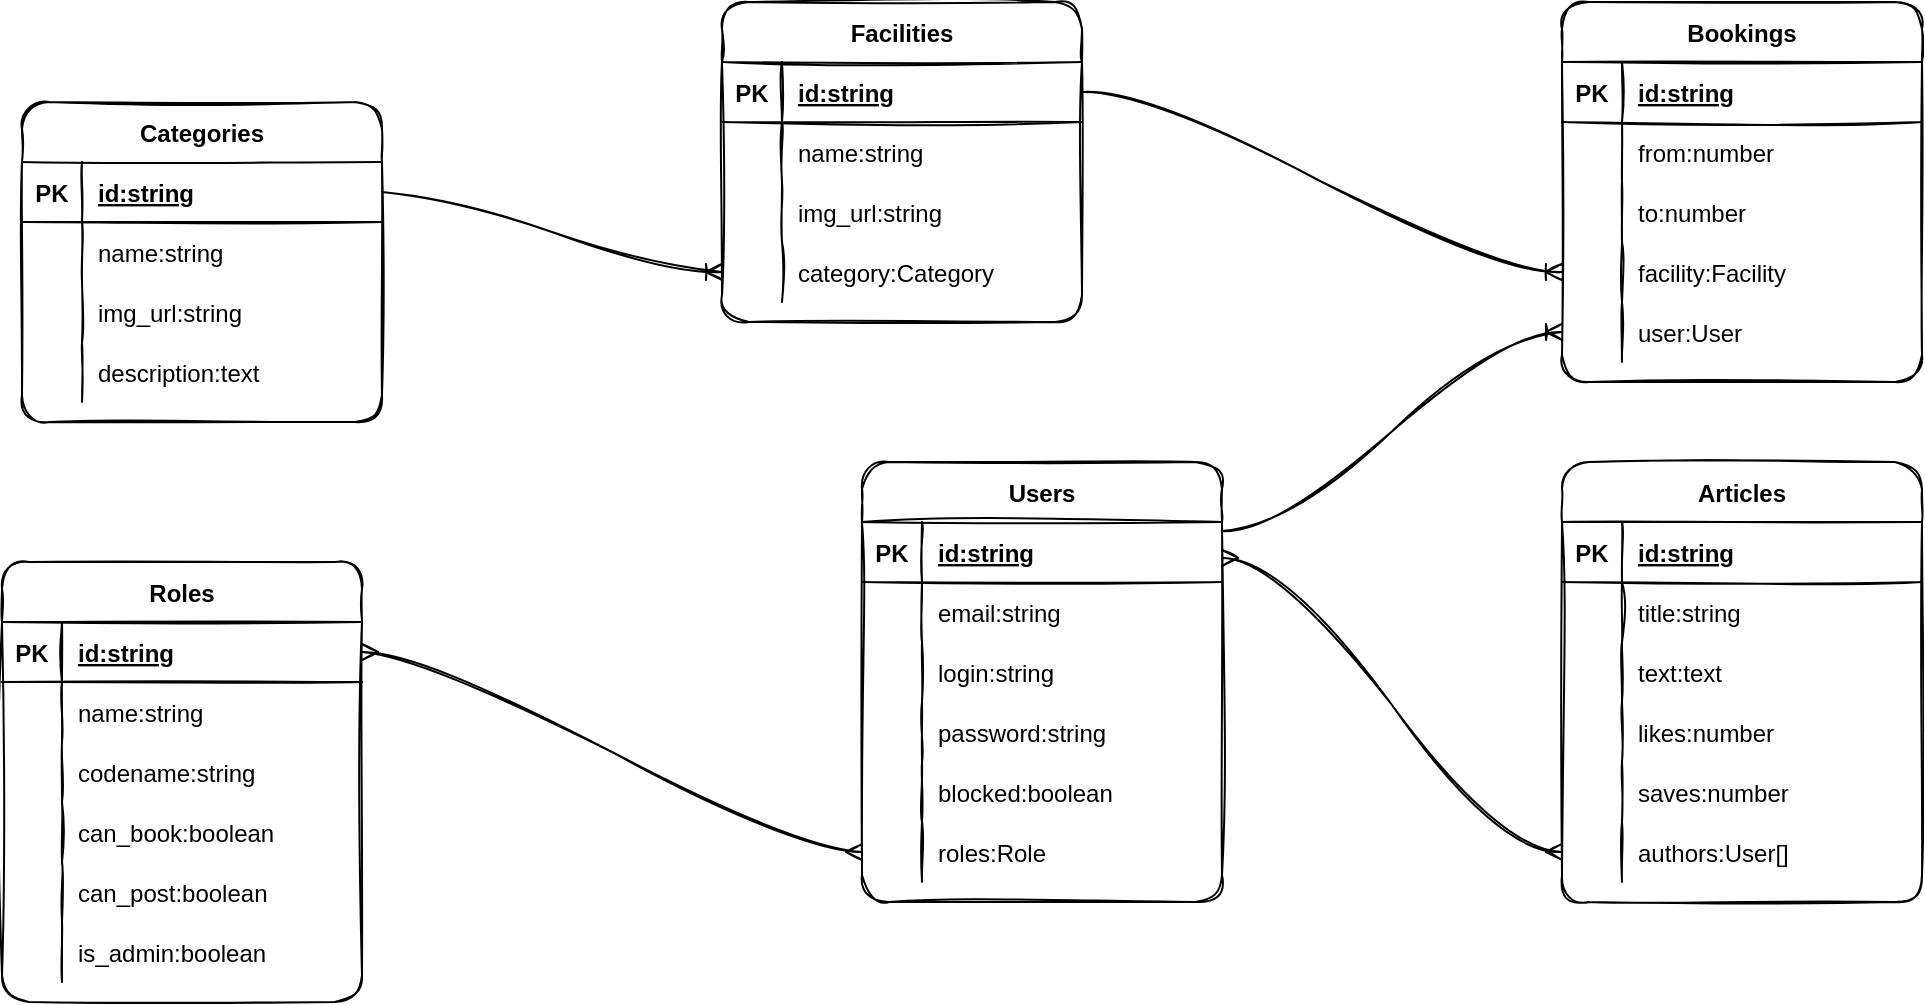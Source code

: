<mxfile>
    <diagram id="hnFK1ZWDDhXZPXOvp5RN" name="DB Diagram">
        <mxGraphModel dx="1480" dy="821" grid="1" gridSize="10" guides="1" tooltips="1" connect="1" arrows="1" fold="1" page="1" pageScale="1" pageWidth="1169" pageHeight="827" math="0" shadow="0">
            <root>
                <mxCell id="0"/>
                <mxCell id="1" parent="0"/>
                <mxCell id="2" value="Users" style="shape=table;startSize=30;container=1;collapsible=1;childLayout=tableLayout;fixedRows=1;rowLines=0;fontStyle=1;align=center;resizeLast=1;sketch=1;rounded=1;" parent="1" vertex="1">
                    <mxGeometry x="510" y="370" width="180" height="220" as="geometry"/>
                </mxCell>
                <mxCell id="3" value="" style="shape=partialRectangle;collapsible=0;dropTarget=0;pointerEvents=0;fillColor=none;top=0;left=0;bottom=1;right=0;points=[[0,0.5],[1,0.5]];portConstraint=eastwest;sketch=1;rounded=1;" parent="2" vertex="1">
                    <mxGeometry y="30" width="180" height="30" as="geometry"/>
                </mxCell>
                <mxCell id="4" value="PK" style="shape=partialRectangle;connectable=0;fillColor=none;top=0;left=0;bottom=0;right=0;fontStyle=1;overflow=hidden;sketch=1;rounded=1;" parent="3" vertex="1">
                    <mxGeometry width="30" height="30" as="geometry">
                        <mxRectangle width="30" height="30" as="alternateBounds"/>
                    </mxGeometry>
                </mxCell>
                <mxCell id="5" value="id:string" style="shape=partialRectangle;connectable=0;fillColor=none;top=0;left=0;bottom=0;right=0;align=left;spacingLeft=6;fontStyle=5;overflow=hidden;sketch=1;rounded=1;" parent="3" vertex="1">
                    <mxGeometry x="30" width="150" height="30" as="geometry">
                        <mxRectangle width="150" height="30" as="alternateBounds"/>
                    </mxGeometry>
                </mxCell>
                <mxCell id="6" value="" style="shape=partialRectangle;collapsible=0;dropTarget=0;pointerEvents=0;fillColor=none;top=0;left=0;bottom=0;right=0;points=[[0,0.5],[1,0.5]];portConstraint=eastwest;sketch=1;rounded=1;" parent="2" vertex="1">
                    <mxGeometry y="60" width="180" height="30" as="geometry"/>
                </mxCell>
                <mxCell id="7" value="" style="shape=partialRectangle;connectable=0;fillColor=none;top=0;left=0;bottom=0;right=0;editable=1;overflow=hidden;sketch=1;rounded=1;" parent="6" vertex="1">
                    <mxGeometry width="30" height="30" as="geometry">
                        <mxRectangle width="30" height="30" as="alternateBounds"/>
                    </mxGeometry>
                </mxCell>
                <mxCell id="8" value="email:string" style="shape=partialRectangle;connectable=0;fillColor=none;top=0;left=0;bottom=0;right=0;align=left;spacingLeft=6;overflow=hidden;sketch=1;rounded=1;" parent="6" vertex="1">
                    <mxGeometry x="30" width="150" height="30" as="geometry">
                        <mxRectangle width="150" height="30" as="alternateBounds"/>
                    </mxGeometry>
                </mxCell>
                <mxCell id="9" value="" style="shape=partialRectangle;collapsible=0;dropTarget=0;pointerEvents=0;fillColor=none;top=0;left=0;bottom=0;right=0;points=[[0,0.5],[1,0.5]];portConstraint=eastwest;sketch=1;rounded=1;" parent="2" vertex="1">
                    <mxGeometry y="90" width="180" height="30" as="geometry"/>
                </mxCell>
                <mxCell id="10" value="" style="shape=partialRectangle;connectable=0;fillColor=none;top=0;left=0;bottom=0;right=0;editable=1;overflow=hidden;sketch=1;rounded=1;" parent="9" vertex="1">
                    <mxGeometry width="30" height="30" as="geometry">
                        <mxRectangle width="30" height="30" as="alternateBounds"/>
                    </mxGeometry>
                </mxCell>
                <mxCell id="11" value="login:string" style="shape=partialRectangle;connectable=0;fillColor=none;top=0;left=0;bottom=0;right=0;align=left;spacingLeft=6;overflow=hidden;sketch=1;rounded=1;" parent="9" vertex="1">
                    <mxGeometry x="30" width="150" height="30" as="geometry">
                        <mxRectangle width="150" height="30" as="alternateBounds"/>
                    </mxGeometry>
                </mxCell>
                <mxCell id="12" value="" style="shape=partialRectangle;collapsible=0;dropTarget=0;pointerEvents=0;fillColor=none;top=0;left=0;bottom=0;right=0;points=[[0,0.5],[1,0.5]];portConstraint=eastwest;sketch=1;rounded=1;" parent="2" vertex="1">
                    <mxGeometry y="120" width="180" height="30" as="geometry"/>
                </mxCell>
                <mxCell id="13" value="" style="shape=partialRectangle;connectable=0;fillColor=none;top=0;left=0;bottom=0;right=0;editable=1;overflow=hidden;sketch=1;rounded=1;" parent="12" vertex="1">
                    <mxGeometry width="30" height="30" as="geometry">
                        <mxRectangle width="30" height="30" as="alternateBounds"/>
                    </mxGeometry>
                </mxCell>
                <mxCell id="14" value="password:string" style="shape=partialRectangle;connectable=0;fillColor=none;top=0;left=0;bottom=0;right=0;align=left;spacingLeft=6;overflow=hidden;sketch=1;rounded=1;" parent="12" vertex="1">
                    <mxGeometry x="30" width="150" height="30" as="geometry">
                        <mxRectangle width="150" height="30" as="alternateBounds"/>
                    </mxGeometry>
                </mxCell>
                <mxCell id="19" value="" style="shape=partialRectangle;collapsible=0;dropTarget=0;pointerEvents=0;fillColor=none;top=0;left=0;bottom=0;right=0;points=[[0,0.5],[1,0.5]];portConstraint=eastwest;sketch=1;rounded=1;" parent="2" vertex="1">
                    <mxGeometry y="150" width="180" height="30" as="geometry"/>
                </mxCell>
                <mxCell id="20" value="" style="shape=partialRectangle;connectable=0;fillColor=none;top=0;left=0;bottom=0;right=0;editable=1;overflow=hidden;sketch=1;rounded=1;" parent="19" vertex="1">
                    <mxGeometry width="30" height="30" as="geometry">
                        <mxRectangle width="30" height="30" as="alternateBounds"/>
                    </mxGeometry>
                </mxCell>
                <mxCell id="21" value="blocked:boolean" style="shape=partialRectangle;connectable=0;fillColor=none;top=0;left=0;bottom=0;right=0;align=left;spacingLeft=6;overflow=hidden;sketch=1;rounded=1;" parent="19" vertex="1">
                    <mxGeometry x="30" width="150" height="30" as="geometry">
                        <mxRectangle width="150" height="30" as="alternateBounds"/>
                    </mxGeometry>
                </mxCell>
                <mxCell id="22" value="" style="shape=partialRectangle;collapsible=0;dropTarget=0;pointerEvents=0;fillColor=none;top=0;left=0;bottom=0;right=0;points=[[0,0.5],[1,0.5]];portConstraint=eastwest;sketch=1;rounded=1;" parent="2" vertex="1">
                    <mxGeometry y="180" width="180" height="30" as="geometry"/>
                </mxCell>
                <mxCell id="23" value="" style="shape=partialRectangle;connectable=0;fillColor=none;top=0;left=0;bottom=0;right=0;editable=1;overflow=hidden;sketch=1;rounded=1;" parent="22" vertex="1">
                    <mxGeometry width="30" height="30" as="geometry">
                        <mxRectangle width="30" height="30" as="alternateBounds"/>
                    </mxGeometry>
                </mxCell>
                <mxCell id="24" value="roles:Role" style="shape=partialRectangle;connectable=0;fillColor=none;top=0;left=0;bottom=0;right=0;align=left;spacingLeft=6;overflow=hidden;sketch=1;rounded=1;" parent="22" vertex="1">
                    <mxGeometry x="30" width="150" height="30" as="geometry">
                        <mxRectangle width="150" height="30" as="alternateBounds"/>
                    </mxGeometry>
                </mxCell>
                <mxCell id="25" value="Roles" style="shape=table;startSize=30;container=1;collapsible=1;childLayout=tableLayout;fixedRows=1;rowLines=0;fontStyle=1;align=center;resizeLast=1;sketch=1;rounded=1;" parent="1" vertex="1">
                    <mxGeometry x="80" y="420" width="180" height="220" as="geometry"/>
                </mxCell>
                <mxCell id="26" value="" style="shape=partialRectangle;collapsible=0;dropTarget=0;pointerEvents=0;fillColor=none;top=0;left=0;bottom=1;right=0;points=[[0,0.5],[1,0.5]];portConstraint=eastwest;sketch=1;rounded=1;" parent="25" vertex="1">
                    <mxGeometry y="30" width="180" height="30" as="geometry"/>
                </mxCell>
                <mxCell id="27" value="PK" style="shape=partialRectangle;connectable=0;fillColor=none;top=0;left=0;bottom=0;right=0;fontStyle=1;overflow=hidden;sketch=1;rounded=1;" parent="26" vertex="1">
                    <mxGeometry width="30" height="30" as="geometry">
                        <mxRectangle width="30" height="30" as="alternateBounds"/>
                    </mxGeometry>
                </mxCell>
                <mxCell id="28" value="id:string" style="shape=partialRectangle;connectable=0;fillColor=none;top=0;left=0;bottom=0;right=0;align=left;spacingLeft=6;fontStyle=5;overflow=hidden;sketch=1;rounded=1;" parent="26" vertex="1">
                    <mxGeometry x="30" width="150" height="30" as="geometry">
                        <mxRectangle width="150" height="30" as="alternateBounds"/>
                    </mxGeometry>
                </mxCell>
                <mxCell id="29" value="" style="shape=partialRectangle;collapsible=0;dropTarget=0;pointerEvents=0;fillColor=none;top=0;left=0;bottom=0;right=0;points=[[0,0.5],[1,0.5]];portConstraint=eastwest;sketch=1;rounded=1;" parent="25" vertex="1">
                    <mxGeometry y="60" width="180" height="30" as="geometry"/>
                </mxCell>
                <mxCell id="30" value="" style="shape=partialRectangle;connectable=0;fillColor=none;top=0;left=0;bottom=0;right=0;editable=1;overflow=hidden;sketch=1;rounded=1;" parent="29" vertex="1">
                    <mxGeometry width="30" height="30" as="geometry">
                        <mxRectangle width="30" height="30" as="alternateBounds"/>
                    </mxGeometry>
                </mxCell>
                <mxCell id="31" value="name:string" style="shape=partialRectangle;connectable=0;fillColor=none;top=0;left=0;bottom=0;right=0;align=left;spacingLeft=6;overflow=hidden;sketch=1;rounded=1;" parent="29" vertex="1">
                    <mxGeometry x="30" width="150" height="30" as="geometry">
                        <mxRectangle width="150" height="30" as="alternateBounds"/>
                    </mxGeometry>
                </mxCell>
                <mxCell id="95" value="" style="shape=partialRectangle;collapsible=0;dropTarget=0;pointerEvents=0;fillColor=none;top=0;left=0;bottom=0;right=0;points=[[0,0.5],[1,0.5]];portConstraint=eastwest;sketch=1;rounded=1;" parent="25" vertex="1">
                    <mxGeometry y="90" width="180" height="30" as="geometry"/>
                </mxCell>
                <mxCell id="96" value="" style="shape=partialRectangle;connectable=0;fillColor=none;top=0;left=0;bottom=0;right=0;editable=1;overflow=hidden;sketch=1;rounded=1;" parent="95" vertex="1">
                    <mxGeometry width="30" height="30" as="geometry">
                        <mxRectangle width="30" height="30" as="alternateBounds"/>
                    </mxGeometry>
                </mxCell>
                <mxCell id="97" value="codename:string" style="shape=partialRectangle;connectable=0;fillColor=none;top=0;left=0;bottom=0;right=0;align=left;spacingLeft=6;overflow=hidden;sketch=1;rounded=1;" parent="95" vertex="1">
                    <mxGeometry x="30" width="150" height="30" as="geometry">
                        <mxRectangle width="150" height="30" as="alternateBounds"/>
                    </mxGeometry>
                </mxCell>
                <mxCell id="32" value="" style="shape=partialRectangle;collapsible=0;dropTarget=0;pointerEvents=0;fillColor=none;top=0;left=0;bottom=0;right=0;points=[[0,0.5],[1,0.5]];portConstraint=eastwest;sketch=1;rounded=1;" parent="25" vertex="1">
                    <mxGeometry y="120" width="180" height="30" as="geometry"/>
                </mxCell>
                <mxCell id="33" value="" style="shape=partialRectangle;connectable=0;fillColor=none;top=0;left=0;bottom=0;right=0;editable=1;overflow=hidden;sketch=1;rounded=1;" parent="32" vertex="1">
                    <mxGeometry width="30" height="30" as="geometry">
                        <mxRectangle width="30" height="30" as="alternateBounds"/>
                    </mxGeometry>
                </mxCell>
                <mxCell id="34" value="can_book:boolean" style="shape=partialRectangle;connectable=0;fillColor=none;top=0;left=0;bottom=0;right=0;align=left;spacingLeft=6;overflow=hidden;sketch=1;rounded=1;" parent="32" vertex="1">
                    <mxGeometry x="30" width="150" height="30" as="geometry">
                        <mxRectangle width="150" height="30" as="alternateBounds"/>
                    </mxGeometry>
                </mxCell>
                <mxCell id="35" value="" style="shape=partialRectangle;collapsible=0;dropTarget=0;pointerEvents=0;fillColor=none;top=0;left=0;bottom=0;right=0;points=[[0,0.5],[1,0.5]];portConstraint=eastwest;sketch=1;rounded=1;" parent="25" vertex="1">
                    <mxGeometry y="150" width="180" height="30" as="geometry"/>
                </mxCell>
                <mxCell id="36" value="" style="shape=partialRectangle;connectable=0;fillColor=none;top=0;left=0;bottom=0;right=0;editable=1;overflow=hidden;sketch=1;rounded=1;" parent="35" vertex="1">
                    <mxGeometry width="30" height="30" as="geometry">
                        <mxRectangle width="30" height="30" as="alternateBounds"/>
                    </mxGeometry>
                </mxCell>
                <mxCell id="37" value="can_post:boolean" style="shape=partialRectangle;connectable=0;fillColor=none;top=0;left=0;bottom=0;right=0;align=left;spacingLeft=6;overflow=hidden;sketch=1;rounded=1;" parent="35" vertex="1">
                    <mxGeometry x="30" width="150" height="30" as="geometry">
                        <mxRectangle width="150" height="30" as="alternateBounds"/>
                    </mxGeometry>
                </mxCell>
                <mxCell id="92" value="" style="shape=partialRectangle;collapsible=0;dropTarget=0;pointerEvents=0;fillColor=none;top=0;left=0;bottom=0;right=0;points=[[0,0.5],[1,0.5]];portConstraint=eastwest;sketch=1;rounded=1;" parent="25" vertex="1">
                    <mxGeometry y="180" width="180" height="30" as="geometry"/>
                </mxCell>
                <mxCell id="93" value="" style="shape=partialRectangle;connectable=0;fillColor=none;top=0;left=0;bottom=0;right=0;editable=1;overflow=hidden;sketch=1;rounded=1;" parent="92" vertex="1">
                    <mxGeometry width="30" height="30" as="geometry">
                        <mxRectangle width="30" height="30" as="alternateBounds"/>
                    </mxGeometry>
                </mxCell>
                <mxCell id="94" value="is_admin:boolean" style="shape=partialRectangle;connectable=0;fillColor=none;top=0;left=0;bottom=0;right=0;align=left;spacingLeft=6;overflow=hidden;sketch=1;rounded=1;" parent="92" vertex="1">
                    <mxGeometry x="30" width="150" height="30" as="geometry">
                        <mxRectangle width="150" height="30" as="alternateBounds"/>
                    </mxGeometry>
                </mxCell>
                <mxCell id="38" value="Articles" style="shape=table;startSize=30;container=1;collapsible=1;childLayout=tableLayout;fixedRows=1;rowLines=0;fontStyle=1;align=center;resizeLast=1;sketch=1;rounded=1;" parent="1" vertex="1">
                    <mxGeometry x="860" y="370" width="180" height="220" as="geometry"/>
                </mxCell>
                <mxCell id="39" value="" style="shape=partialRectangle;collapsible=0;dropTarget=0;pointerEvents=0;fillColor=none;top=0;left=0;bottom=1;right=0;points=[[0,0.5],[1,0.5]];portConstraint=eastwest;sketch=1;rounded=1;" parent="38" vertex="1">
                    <mxGeometry y="30" width="180" height="30" as="geometry"/>
                </mxCell>
                <mxCell id="40" value="PK" style="shape=partialRectangle;connectable=0;fillColor=none;top=0;left=0;bottom=0;right=0;fontStyle=1;overflow=hidden;sketch=1;rounded=1;" parent="39" vertex="1">
                    <mxGeometry width="30" height="30" as="geometry">
                        <mxRectangle width="30" height="30" as="alternateBounds"/>
                    </mxGeometry>
                </mxCell>
                <mxCell id="41" value="id:string" style="shape=partialRectangle;connectable=0;fillColor=none;top=0;left=0;bottom=0;right=0;align=left;spacingLeft=6;fontStyle=5;overflow=hidden;sketch=1;rounded=1;" parent="39" vertex="1">
                    <mxGeometry x="30" width="150" height="30" as="geometry">
                        <mxRectangle width="150" height="30" as="alternateBounds"/>
                    </mxGeometry>
                </mxCell>
                <mxCell id="42" value="" style="shape=partialRectangle;collapsible=0;dropTarget=0;pointerEvents=0;fillColor=none;top=0;left=0;bottom=0;right=0;points=[[0,0.5],[1,0.5]];portConstraint=eastwest;sketch=1;rounded=1;" parent="38" vertex="1">
                    <mxGeometry y="60" width="180" height="30" as="geometry"/>
                </mxCell>
                <mxCell id="43" value="" style="shape=partialRectangle;connectable=0;fillColor=none;top=0;left=0;bottom=0;right=0;editable=1;overflow=hidden;sketch=1;rounded=1;" parent="42" vertex="1">
                    <mxGeometry width="30" height="30" as="geometry">
                        <mxRectangle width="30" height="30" as="alternateBounds"/>
                    </mxGeometry>
                </mxCell>
                <mxCell id="44" value="title:string" style="shape=partialRectangle;connectable=0;fillColor=none;top=0;left=0;bottom=0;right=0;align=left;spacingLeft=6;overflow=hidden;sketch=1;rounded=1;" parent="42" vertex="1">
                    <mxGeometry x="30" width="150" height="30" as="geometry">
                        <mxRectangle width="150" height="30" as="alternateBounds"/>
                    </mxGeometry>
                </mxCell>
                <mxCell id="45" value="" style="shape=partialRectangle;collapsible=0;dropTarget=0;pointerEvents=0;fillColor=none;top=0;left=0;bottom=0;right=0;points=[[0,0.5],[1,0.5]];portConstraint=eastwest;sketch=1;rounded=1;" parent="38" vertex="1">
                    <mxGeometry y="90" width="180" height="30" as="geometry"/>
                </mxCell>
                <mxCell id="46" value="" style="shape=partialRectangle;connectable=0;fillColor=none;top=0;left=0;bottom=0;right=0;editable=1;overflow=hidden;sketch=1;rounded=1;" parent="45" vertex="1">
                    <mxGeometry width="30" height="30" as="geometry">
                        <mxRectangle width="30" height="30" as="alternateBounds"/>
                    </mxGeometry>
                </mxCell>
                <mxCell id="47" value="text:text" style="shape=partialRectangle;connectable=0;fillColor=none;top=0;left=0;bottom=0;right=0;align=left;spacingLeft=6;overflow=hidden;sketch=1;rounded=1;" parent="45" vertex="1">
                    <mxGeometry x="30" width="150" height="30" as="geometry">
                        <mxRectangle width="150" height="30" as="alternateBounds"/>
                    </mxGeometry>
                </mxCell>
                <mxCell id="48" value="" style="shape=partialRectangle;collapsible=0;dropTarget=0;pointerEvents=0;fillColor=none;top=0;left=0;bottom=0;right=0;points=[[0,0.5],[1,0.5]];portConstraint=eastwest;sketch=1;rounded=1;" parent="38" vertex="1">
                    <mxGeometry y="120" width="180" height="30" as="geometry"/>
                </mxCell>
                <mxCell id="49" value="" style="shape=partialRectangle;connectable=0;fillColor=none;top=0;left=0;bottom=0;right=0;editable=1;overflow=hidden;sketch=1;rounded=1;" parent="48" vertex="1">
                    <mxGeometry width="30" height="30" as="geometry">
                        <mxRectangle width="30" height="30" as="alternateBounds"/>
                    </mxGeometry>
                </mxCell>
                <mxCell id="50" value="likes:number" style="shape=partialRectangle;connectable=0;fillColor=none;top=0;left=0;bottom=0;right=0;align=left;spacingLeft=6;overflow=hidden;sketch=1;rounded=1;" parent="48" vertex="1">
                    <mxGeometry x="30" width="150" height="30" as="geometry">
                        <mxRectangle width="150" height="30" as="alternateBounds"/>
                    </mxGeometry>
                </mxCell>
                <mxCell id="112" value="" style="shape=partialRectangle;collapsible=0;dropTarget=0;pointerEvents=0;fillColor=none;top=0;left=0;bottom=0;right=0;points=[[0,0.5],[1,0.5]];portConstraint=eastwest;sketch=1;rounded=1;" parent="38" vertex="1">
                    <mxGeometry y="150" width="180" height="30" as="geometry"/>
                </mxCell>
                <mxCell id="113" value="" style="shape=partialRectangle;connectable=0;fillColor=none;top=0;left=0;bottom=0;right=0;editable=1;overflow=hidden;sketch=1;rounded=1;" parent="112" vertex="1">
                    <mxGeometry width="30" height="30" as="geometry">
                        <mxRectangle width="30" height="30" as="alternateBounds"/>
                    </mxGeometry>
                </mxCell>
                <mxCell id="114" value="saves:number" style="shape=partialRectangle;connectable=0;fillColor=none;top=0;left=0;bottom=0;right=0;align=left;spacingLeft=6;overflow=hidden;sketch=1;rounded=1;" parent="112" vertex="1">
                    <mxGeometry x="30" width="150" height="30" as="geometry">
                        <mxRectangle width="150" height="30" as="alternateBounds"/>
                    </mxGeometry>
                </mxCell>
                <mxCell id="116" value="" style="shape=partialRectangle;collapsible=0;dropTarget=0;pointerEvents=0;fillColor=none;top=0;left=0;bottom=0;right=0;points=[[0,0.5],[1,0.5]];portConstraint=eastwest;sketch=1;rounded=1;" parent="38" vertex="1">
                    <mxGeometry y="180" width="180" height="30" as="geometry"/>
                </mxCell>
                <mxCell id="117" value="" style="shape=partialRectangle;connectable=0;fillColor=none;top=0;left=0;bottom=0;right=0;editable=1;overflow=hidden;sketch=1;rounded=1;" parent="116" vertex="1">
                    <mxGeometry width="30" height="30" as="geometry">
                        <mxRectangle width="30" height="30" as="alternateBounds"/>
                    </mxGeometry>
                </mxCell>
                <mxCell id="118" value="authors:User[]" style="shape=partialRectangle;connectable=0;fillColor=none;top=0;left=0;bottom=0;right=0;align=left;spacingLeft=6;overflow=hidden;sketch=1;rounded=1;" parent="116" vertex="1">
                    <mxGeometry x="30" width="150" height="30" as="geometry">
                        <mxRectangle width="150" height="30" as="alternateBounds"/>
                    </mxGeometry>
                </mxCell>
                <mxCell id="51" value="Facilities" style="shape=table;startSize=30;container=1;collapsible=1;childLayout=tableLayout;fixedRows=1;rowLines=0;fontStyle=1;align=center;resizeLast=1;sketch=1;rounded=1;" parent="1" vertex="1">
                    <mxGeometry x="440" y="140" width="180" height="160" as="geometry"/>
                </mxCell>
                <mxCell id="52" value="" style="shape=partialRectangle;collapsible=0;dropTarget=0;pointerEvents=0;fillColor=none;top=0;left=0;bottom=1;right=0;points=[[0,0.5],[1,0.5]];portConstraint=eastwest;sketch=1;rounded=1;" parent="51" vertex="1">
                    <mxGeometry y="30" width="180" height="30" as="geometry"/>
                </mxCell>
                <mxCell id="53" value="PK" style="shape=partialRectangle;connectable=0;fillColor=none;top=0;left=0;bottom=0;right=0;fontStyle=1;overflow=hidden;sketch=1;rounded=1;" parent="52" vertex="1">
                    <mxGeometry width="30" height="30" as="geometry">
                        <mxRectangle width="30" height="30" as="alternateBounds"/>
                    </mxGeometry>
                </mxCell>
                <mxCell id="54" value="id:string" style="shape=partialRectangle;connectable=0;fillColor=none;top=0;left=0;bottom=0;right=0;align=left;spacingLeft=6;fontStyle=5;overflow=hidden;sketch=1;rounded=1;" parent="52" vertex="1">
                    <mxGeometry x="30" width="150" height="30" as="geometry">
                        <mxRectangle width="150" height="30" as="alternateBounds"/>
                    </mxGeometry>
                </mxCell>
                <mxCell id="55" value="" style="shape=partialRectangle;collapsible=0;dropTarget=0;pointerEvents=0;fillColor=none;top=0;left=0;bottom=0;right=0;points=[[0,0.5],[1,0.5]];portConstraint=eastwest;sketch=1;rounded=1;" parent="51" vertex="1">
                    <mxGeometry y="60" width="180" height="30" as="geometry"/>
                </mxCell>
                <mxCell id="56" value="" style="shape=partialRectangle;connectable=0;fillColor=none;top=0;left=0;bottom=0;right=0;editable=1;overflow=hidden;sketch=1;rounded=1;" parent="55" vertex="1">
                    <mxGeometry width="30" height="30" as="geometry">
                        <mxRectangle width="30" height="30" as="alternateBounds"/>
                    </mxGeometry>
                </mxCell>
                <mxCell id="57" value="name:string" style="shape=partialRectangle;connectable=0;fillColor=none;top=0;left=0;bottom=0;right=0;align=left;spacingLeft=6;overflow=hidden;sketch=1;rounded=1;" parent="55" vertex="1">
                    <mxGeometry x="30" width="150" height="30" as="geometry">
                        <mxRectangle width="150" height="30" as="alternateBounds"/>
                    </mxGeometry>
                </mxCell>
                <mxCell id="58" value="" style="shape=partialRectangle;collapsible=0;dropTarget=0;pointerEvents=0;fillColor=none;top=0;left=0;bottom=0;right=0;points=[[0,0.5],[1,0.5]];portConstraint=eastwest;sketch=1;rounded=1;" parent="51" vertex="1">
                    <mxGeometry y="90" width="180" height="30" as="geometry"/>
                </mxCell>
                <mxCell id="59" value="" style="shape=partialRectangle;connectable=0;fillColor=none;top=0;left=0;bottom=0;right=0;editable=1;overflow=hidden;sketch=1;rounded=1;" parent="58" vertex="1">
                    <mxGeometry width="30" height="30" as="geometry">
                        <mxRectangle width="30" height="30" as="alternateBounds"/>
                    </mxGeometry>
                </mxCell>
                <mxCell id="60" value="img_url:string" style="shape=partialRectangle;connectable=0;fillColor=none;top=0;left=0;bottom=0;right=0;align=left;spacingLeft=6;overflow=hidden;sketch=1;rounded=1;" parent="58" vertex="1">
                    <mxGeometry x="30" width="150" height="30" as="geometry">
                        <mxRectangle width="150" height="30" as="alternateBounds"/>
                    </mxGeometry>
                </mxCell>
                <mxCell id="98" value="" style="shape=partialRectangle;collapsible=0;dropTarget=0;pointerEvents=0;fillColor=none;top=0;left=0;bottom=0;right=0;points=[[0,0.5],[1,0.5]];portConstraint=eastwest;sketch=1;rounded=1;" parent="51" vertex="1">
                    <mxGeometry y="120" width="180" height="30" as="geometry"/>
                </mxCell>
                <mxCell id="99" value="" style="shape=partialRectangle;connectable=0;fillColor=none;top=0;left=0;bottom=0;right=0;editable=1;overflow=hidden;sketch=1;rounded=1;" parent="98" vertex="1">
                    <mxGeometry width="30" height="30" as="geometry">
                        <mxRectangle width="30" height="30" as="alternateBounds"/>
                    </mxGeometry>
                </mxCell>
                <mxCell id="100" value="category:Category" style="shape=partialRectangle;connectable=0;fillColor=none;top=0;left=0;bottom=0;right=0;align=left;spacingLeft=6;overflow=hidden;sketch=1;rounded=1;" parent="98" vertex="1">
                    <mxGeometry x="30" width="150" height="30" as="geometry">
                        <mxRectangle width="150" height="30" as="alternateBounds"/>
                    </mxGeometry>
                </mxCell>
                <mxCell id="64" value="Categories" style="shape=table;startSize=30;container=1;collapsible=1;childLayout=tableLayout;fixedRows=1;rowLines=0;fontStyle=1;align=center;resizeLast=1;sketch=1;rounded=1;" parent="1" vertex="1">
                    <mxGeometry x="90" y="190" width="180" height="160" as="geometry"/>
                </mxCell>
                <mxCell id="65" value="" style="shape=partialRectangle;collapsible=0;dropTarget=0;pointerEvents=0;fillColor=none;top=0;left=0;bottom=1;right=0;points=[[0,0.5],[1,0.5]];portConstraint=eastwest;sketch=1;rounded=1;" parent="64" vertex="1">
                    <mxGeometry y="30" width="180" height="30" as="geometry"/>
                </mxCell>
                <mxCell id="66" value="PK" style="shape=partialRectangle;connectable=0;fillColor=none;top=0;left=0;bottom=0;right=0;fontStyle=1;overflow=hidden;sketch=1;rounded=1;" parent="65" vertex="1">
                    <mxGeometry width="30" height="30" as="geometry">
                        <mxRectangle width="30" height="30" as="alternateBounds"/>
                    </mxGeometry>
                </mxCell>
                <mxCell id="67" value="id:string" style="shape=partialRectangle;connectable=0;fillColor=none;top=0;left=0;bottom=0;right=0;align=left;spacingLeft=6;fontStyle=5;overflow=hidden;sketch=1;rounded=1;" parent="65" vertex="1">
                    <mxGeometry x="30" width="150" height="30" as="geometry">
                        <mxRectangle width="150" height="30" as="alternateBounds"/>
                    </mxGeometry>
                </mxCell>
                <mxCell id="68" value="" style="shape=partialRectangle;collapsible=0;dropTarget=0;pointerEvents=0;fillColor=none;top=0;left=0;bottom=0;right=0;points=[[0,0.5],[1,0.5]];portConstraint=eastwest;sketch=1;rounded=1;" parent="64" vertex="1">
                    <mxGeometry y="60" width="180" height="30" as="geometry"/>
                </mxCell>
                <mxCell id="69" value="" style="shape=partialRectangle;connectable=0;fillColor=none;top=0;left=0;bottom=0;right=0;editable=1;overflow=hidden;sketch=1;rounded=1;" parent="68" vertex="1">
                    <mxGeometry width="30" height="30" as="geometry">
                        <mxRectangle width="30" height="30" as="alternateBounds"/>
                    </mxGeometry>
                </mxCell>
                <mxCell id="70" value="name:string" style="shape=partialRectangle;connectable=0;fillColor=none;top=0;left=0;bottom=0;right=0;align=left;spacingLeft=6;overflow=hidden;sketch=1;rounded=1;" parent="68" vertex="1">
                    <mxGeometry x="30" width="150" height="30" as="geometry">
                        <mxRectangle width="150" height="30" as="alternateBounds"/>
                    </mxGeometry>
                </mxCell>
                <mxCell id="71" value="" style="shape=partialRectangle;collapsible=0;dropTarget=0;pointerEvents=0;fillColor=none;top=0;left=0;bottom=0;right=0;points=[[0,0.5],[1,0.5]];portConstraint=eastwest;sketch=1;rounded=1;" parent="64" vertex="1">
                    <mxGeometry y="90" width="180" height="30" as="geometry"/>
                </mxCell>
                <mxCell id="72" value="" style="shape=partialRectangle;connectable=0;fillColor=none;top=0;left=0;bottom=0;right=0;editable=1;overflow=hidden;sketch=1;rounded=1;" parent="71" vertex="1">
                    <mxGeometry width="30" height="30" as="geometry">
                        <mxRectangle width="30" height="30" as="alternateBounds"/>
                    </mxGeometry>
                </mxCell>
                <mxCell id="73" value="img_url:string" style="shape=partialRectangle;connectable=0;fillColor=none;top=0;left=0;bottom=0;right=0;align=left;spacingLeft=6;overflow=hidden;sketch=1;rounded=1;" parent="71" vertex="1">
                    <mxGeometry x="30" width="150" height="30" as="geometry">
                        <mxRectangle width="150" height="30" as="alternateBounds"/>
                    </mxGeometry>
                </mxCell>
                <mxCell id="61" value="" style="shape=partialRectangle;collapsible=0;dropTarget=0;pointerEvents=0;fillColor=none;top=0;left=0;bottom=0;right=0;points=[[0,0.5],[1,0.5]];portConstraint=eastwest;sketch=1;rounded=1;" parent="64" vertex="1">
                    <mxGeometry y="120" width="180" height="30" as="geometry"/>
                </mxCell>
                <mxCell id="62" value="" style="shape=partialRectangle;connectable=0;fillColor=none;top=0;left=0;bottom=0;right=0;editable=1;overflow=hidden;sketch=1;rounded=1;" parent="61" vertex="1">
                    <mxGeometry width="30" height="30" as="geometry">
                        <mxRectangle width="30" height="30" as="alternateBounds"/>
                    </mxGeometry>
                </mxCell>
                <mxCell id="63" value="description:text" style="shape=partialRectangle;connectable=0;fillColor=none;top=0;left=0;bottom=0;right=0;align=left;spacingLeft=6;overflow=hidden;sketch=1;rounded=1;" parent="61" vertex="1">
                    <mxGeometry x="30" width="150" height="30" as="geometry">
                        <mxRectangle width="150" height="30" as="alternateBounds"/>
                    </mxGeometry>
                </mxCell>
                <mxCell id="77" value="Bookings" style="shape=table;startSize=30;container=1;collapsible=1;childLayout=tableLayout;fixedRows=1;rowLines=0;fontStyle=1;align=center;resizeLast=1;sketch=1;rounded=1;" parent="1" vertex="1">
                    <mxGeometry x="860" y="140" width="180" height="190" as="geometry"/>
                </mxCell>
                <mxCell id="78" value="" style="shape=partialRectangle;collapsible=0;dropTarget=0;pointerEvents=0;fillColor=none;top=0;left=0;bottom=1;right=0;points=[[0,0.5],[1,0.5]];portConstraint=eastwest;sketch=1;rounded=1;" parent="77" vertex="1">
                    <mxGeometry y="30" width="180" height="30" as="geometry"/>
                </mxCell>
                <mxCell id="79" value="PK" style="shape=partialRectangle;connectable=0;fillColor=none;top=0;left=0;bottom=0;right=0;fontStyle=1;overflow=hidden;sketch=1;rounded=1;" parent="78" vertex="1">
                    <mxGeometry width="30" height="30" as="geometry">
                        <mxRectangle width="30" height="30" as="alternateBounds"/>
                    </mxGeometry>
                </mxCell>
                <mxCell id="80" value="id:string" style="shape=partialRectangle;connectable=0;fillColor=none;top=0;left=0;bottom=0;right=0;align=left;spacingLeft=6;fontStyle=5;overflow=hidden;sketch=1;rounded=1;" parent="78" vertex="1">
                    <mxGeometry x="30" width="150" height="30" as="geometry">
                        <mxRectangle width="150" height="30" as="alternateBounds"/>
                    </mxGeometry>
                </mxCell>
                <mxCell id="81" value="" style="shape=partialRectangle;collapsible=0;dropTarget=0;pointerEvents=0;fillColor=none;top=0;left=0;bottom=0;right=0;points=[[0,0.5],[1,0.5]];portConstraint=eastwest;sketch=1;rounded=1;" parent="77" vertex="1">
                    <mxGeometry y="60" width="180" height="30" as="geometry"/>
                </mxCell>
                <mxCell id="82" value="" style="shape=partialRectangle;connectable=0;fillColor=none;top=0;left=0;bottom=0;right=0;editable=1;overflow=hidden;sketch=1;rounded=1;" parent="81" vertex="1">
                    <mxGeometry width="30" height="30" as="geometry">
                        <mxRectangle width="30" height="30" as="alternateBounds"/>
                    </mxGeometry>
                </mxCell>
                <mxCell id="83" value="from:number" style="shape=partialRectangle;connectable=0;fillColor=none;top=0;left=0;bottom=0;right=0;align=left;spacingLeft=6;overflow=hidden;sketch=1;rounded=1;" parent="81" vertex="1">
                    <mxGeometry x="30" width="150" height="30" as="geometry">
                        <mxRectangle width="150" height="30" as="alternateBounds"/>
                    </mxGeometry>
                </mxCell>
                <mxCell id="84" value="" style="shape=partialRectangle;collapsible=0;dropTarget=0;pointerEvents=0;fillColor=none;top=0;left=0;bottom=0;right=0;points=[[0,0.5],[1,0.5]];portConstraint=eastwest;sketch=1;rounded=1;" parent="77" vertex="1">
                    <mxGeometry y="90" width="180" height="30" as="geometry"/>
                </mxCell>
                <mxCell id="85" value="" style="shape=partialRectangle;connectable=0;fillColor=none;top=0;left=0;bottom=0;right=0;editable=1;overflow=hidden;sketch=1;rounded=1;" parent="84" vertex="1">
                    <mxGeometry width="30" height="30" as="geometry">
                        <mxRectangle width="30" height="30" as="alternateBounds"/>
                    </mxGeometry>
                </mxCell>
                <mxCell id="86" value="to:number" style="shape=partialRectangle;connectable=0;fillColor=none;top=0;left=0;bottom=0;right=0;align=left;spacingLeft=6;overflow=hidden;sketch=1;rounded=1;" parent="84" vertex="1">
                    <mxGeometry x="30" width="150" height="30" as="geometry">
                        <mxRectangle width="150" height="30" as="alternateBounds"/>
                    </mxGeometry>
                </mxCell>
                <mxCell id="87" value="" style="shape=partialRectangle;collapsible=0;dropTarget=0;pointerEvents=0;fillColor=none;top=0;left=0;bottom=0;right=0;points=[[0,0.5],[1,0.5]];portConstraint=eastwest;sketch=1;rounded=1;" parent="77" vertex="1">
                    <mxGeometry y="120" width="180" height="30" as="geometry"/>
                </mxCell>
                <mxCell id="88" value="" style="shape=partialRectangle;connectable=0;fillColor=none;top=0;left=0;bottom=0;right=0;editable=1;overflow=hidden;sketch=1;rounded=1;" parent="87" vertex="1">
                    <mxGeometry width="30" height="30" as="geometry">
                        <mxRectangle width="30" height="30" as="alternateBounds"/>
                    </mxGeometry>
                </mxCell>
                <mxCell id="89" value="facility:Facility" style="shape=partialRectangle;connectable=0;fillColor=none;top=0;left=0;bottom=0;right=0;align=left;spacingLeft=6;overflow=hidden;sketch=1;rounded=1;" parent="87" vertex="1">
                    <mxGeometry x="30" width="150" height="30" as="geometry">
                        <mxRectangle width="150" height="30" as="alternateBounds"/>
                    </mxGeometry>
                </mxCell>
                <mxCell id="104" value="" style="shape=partialRectangle;collapsible=0;dropTarget=0;pointerEvents=0;fillColor=none;top=0;left=0;bottom=0;right=0;points=[[0,0.5],[1,0.5]];portConstraint=eastwest;sketch=1;rounded=1;" parent="77" vertex="1">
                    <mxGeometry y="150" width="180" height="30" as="geometry"/>
                </mxCell>
                <mxCell id="105" value="" style="shape=partialRectangle;connectable=0;fillColor=none;top=0;left=0;bottom=0;right=0;editable=1;overflow=hidden;sketch=1;rounded=1;" parent="104" vertex="1">
                    <mxGeometry width="30" height="30" as="geometry">
                        <mxRectangle width="30" height="30" as="alternateBounds"/>
                    </mxGeometry>
                </mxCell>
                <mxCell id="106" value="user:User" style="shape=partialRectangle;connectable=0;fillColor=none;top=0;left=0;bottom=0;right=0;align=left;spacingLeft=6;overflow=hidden;sketch=1;rounded=1;" parent="104" vertex="1">
                    <mxGeometry x="30" width="150" height="30" as="geometry">
                        <mxRectangle width="150" height="30" as="alternateBounds"/>
                    </mxGeometry>
                </mxCell>
                <mxCell id="91" value="" style="edgeStyle=entityRelationEdgeStyle;fontSize=12;html=1;endArrow=ERmany;startArrow=ERmany;sketch=1;curved=1;rounded=1;" parent="1" source="22" target="26" edge="1">
                    <mxGeometry width="100" height="100" relative="1" as="geometry">
                        <mxPoint x="150" y="340" as="sourcePoint"/>
                        <mxPoint x="250" y="240" as="targetPoint"/>
                    </mxGeometry>
                </mxCell>
                <mxCell id="101" value="" style="edgeStyle=entityRelationEdgeStyle;fontSize=12;html=1;endArrow=ERoneToMany;sketch=1;curved=1;rounded=1;" parent="1" source="65" target="98" edge="1">
                    <mxGeometry width="100" height="100" relative="1" as="geometry">
                        <mxPoint x="550" y="320" as="sourcePoint"/>
                        <mxPoint x="690" y="140" as="targetPoint"/>
                    </mxGeometry>
                </mxCell>
                <mxCell id="102" value="" style="edgeStyle=entityRelationEdgeStyle;fontSize=12;html=1;endArrow=ERoneToMany;sketch=1;curved=1;rounded=1;" parent="1" source="52" target="87" edge="1">
                    <mxGeometry width="100" height="100" relative="1" as="geometry">
                        <mxPoint x="670" y="400" as="sourcePoint"/>
                        <mxPoint x="770" y="300" as="targetPoint"/>
                    </mxGeometry>
                </mxCell>
                <mxCell id="103" value="" style="edgeStyle=entityRelationEdgeStyle;fontSize=12;html=1;endArrow=ERoneToMany;exitX=0.999;exitY=0.15;exitDx=0;exitDy=0;exitPerimeter=0;sketch=1;curved=1;rounded=1;" parent="1" source="3" target="104" edge="1">
                    <mxGeometry width="100" height="100" relative="1" as="geometry">
                        <mxPoint x="730" y="180" as="sourcePoint"/>
                        <mxPoint x="790" y="440" as="targetPoint"/>
                    </mxGeometry>
                </mxCell>
                <mxCell id="107" value="" style="edgeStyle=entityRelationEdgeStyle;fontSize=12;html=1;endArrow=ERmany;startArrow=ERmany;sketch=1;curved=1;rounded=1;" parent="1" target="116" edge="1">
                    <mxGeometry width="100" height="100" relative="1" as="geometry">
                        <mxPoint x="690" y="418" as="sourcePoint"/>
                        <mxPoint x="800" y="620" as="targetPoint"/>
                    </mxGeometry>
                </mxCell>
            </root>
        </mxGraphModel>
    </diagram>
    <diagram id="aVHfNMTUijpsoR20hfdg" name="API Routes">
        <mxGraphModel dx="839" dy="465" grid="1" gridSize="10" guides="1" tooltips="1" connect="1" arrows="1" fold="1" page="0" pageScale="1" pageWidth="1169" pageHeight="827" background="none" math="0" shadow="0">
            <root>
                <mxCell id="Scwplx9fN7Al73IYDWId-0"/>
                <mxCell id="Scwplx9fN7Al73IYDWId-1" parent="Scwplx9fN7Al73IYDWId-0"/>
                <mxCell id="Scwplx9fN7Al73IYDWId-6" style="edgeStyle=none;html=1;rounded=1;sketch=1;curved=1;" parent="Scwplx9fN7Al73IYDWId-1" source="Scwplx9fN7Al73IYDWId-2" target="Scwplx9fN7Al73IYDWId-5" edge="1">
                    <mxGeometry relative="1" as="geometry"/>
                </mxCell>
                <mxCell id="Scwplx9fN7Al73IYDWId-2" value="/" style="text;html=1;align=center;verticalAlign=middle;resizable=0;points=[];autosize=1;strokeColor=none;fillColor=none;rounded=1;sketch=1;" parent="Scwplx9fN7Al73IYDWId-1" vertex="1">
                    <mxGeometry x="580" y="160" width="20" height="20" as="geometry"/>
                </mxCell>
                <mxCell id="Scwplx9fN7Al73IYDWId-19" style="edgeStyle=none;html=1;rounded=1;sketch=1;curved=1;" parent="Scwplx9fN7Al73IYDWId-1" source="Scwplx9fN7Al73IYDWId-5" target="Scwplx9fN7Al73IYDWId-18" edge="1">
                    <mxGeometry relative="1" as="geometry"/>
                </mxCell>
                <mxCell id="Scwplx9fN7Al73IYDWId-25" style="edgeStyle=none;html=1;rounded=1;sketch=1;curved=1;" parent="Scwplx9fN7Al73IYDWId-1" source="Scwplx9fN7Al73IYDWId-5" target="Scwplx9fN7Al73IYDWId-24" edge="1">
                    <mxGeometry relative="1" as="geometry"/>
                </mxCell>
                <mxCell id="Scwplx9fN7Al73IYDWId-50" style="edgeStyle=none;html=1;rounded=1;sketch=1;curved=1;" parent="Scwplx9fN7Al73IYDWId-1" source="Scwplx9fN7Al73IYDWId-5" target="Scwplx9fN7Al73IYDWId-44" edge="1">
                    <mxGeometry relative="1" as="geometry"/>
                </mxCell>
                <mxCell id="uELAt0HMUcsIWmcKtNmI-12" style="edgeStyle=none;html=1;rounded=1;sketch=1;curved=1;" parent="Scwplx9fN7Al73IYDWId-1" source="Scwplx9fN7Al73IYDWId-5" target="uELAt0HMUcsIWmcKtNmI-2" edge="1">
                    <mxGeometry relative="1" as="geometry"/>
                </mxCell>
                <mxCell id="uELAt0HMUcsIWmcKtNmI-17" style="edgeStyle=none;html=1;rounded=1;sketch=1;curved=1;" parent="Scwplx9fN7Al73IYDWId-1" source="Scwplx9fN7Al73IYDWId-5" target="uELAt0HMUcsIWmcKtNmI-16" edge="1">
                    <mxGeometry relative="1" as="geometry"/>
                </mxCell>
                <mxCell id="Bd1SRNHlQV1mOJFDXuj5-18" style="edgeStyle=none;html=1;rounded=1;sketch=1;curved=1;" parent="Scwplx9fN7Al73IYDWId-1" source="Scwplx9fN7Al73IYDWId-5" target="Bd1SRNHlQV1mOJFDXuj5-13" edge="1">
                    <mxGeometry relative="1" as="geometry"/>
                </mxCell>
                <mxCell id="Bd1SRNHlQV1mOJFDXuj5-19" style="edgeStyle=none;html=1;rounded=1;sketch=1;curved=1;" parent="Scwplx9fN7Al73IYDWId-1" source="Scwplx9fN7Al73IYDWId-5" target="Bd1SRNHlQV1mOJFDXuj5-4" edge="1">
                    <mxGeometry relative="1" as="geometry"/>
                </mxCell>
                <mxCell id="Scwplx9fN7Al73IYDWId-5" value="/api" style="text;html=1;align=center;verticalAlign=middle;resizable=0;points=[];autosize=1;strokeColor=none;fillColor=none;rounded=1;sketch=1;" parent="Scwplx9fN7Al73IYDWId-1" vertex="1">
                    <mxGeometry x="310" y="160" width="30" height="20" as="geometry"/>
                </mxCell>
                <mxCell id="Scwplx9fN7Al73IYDWId-9" value="post /signin" style="text;html=1;align=center;verticalAlign=middle;resizable=0;points=[];autosize=1;strokeColor=none;fillColor=none;rounded=1;sketch=1;" parent="Scwplx9fN7Al73IYDWId-1" vertex="1">
                    <mxGeometry x="50" y="120" width="80" height="20" as="geometry"/>
                </mxCell>
                <mxCell id="Scwplx9fN7Al73IYDWId-11" value="post /signup" style="text;html=1;align=center;verticalAlign=middle;resizable=0;points=[];autosize=1;strokeColor=none;fillColor=none;rounded=1;sketch=1;" parent="Scwplx9fN7Al73IYDWId-1" vertex="1">
                    <mxGeometry x="30" y="160" width="80" height="20" as="geometry"/>
                </mxCell>
                <mxCell id="Scwplx9fN7Al73IYDWId-13" value="get /signout" style="text;html=1;align=center;verticalAlign=middle;resizable=0;points=[];autosize=1;strokeColor=none;fillColor=none;rounded=1;sketch=1;" parent="Scwplx9fN7Al73IYDWId-1" vertex="1">
                    <mxGeometry x="40" y="190" width="80" height="20" as="geometry"/>
                </mxCell>
                <mxCell id="Scwplx9fN7Al73IYDWId-15" value="get /" style="text;html=1;align=center;verticalAlign=middle;resizable=0;points=[];autosize=1;strokeColor=none;fillColor=none;rounded=1;sketch=1;" parent="Scwplx9fN7Al73IYDWId-1" vertex="1">
                    <mxGeometry x="80" y="220" width="40" height="20" as="geometry"/>
                </mxCell>
                <mxCell id="Scwplx9fN7Al73IYDWId-20" style="edgeStyle=none;html=1;rounded=1;sketch=1;curved=1;" parent="Scwplx9fN7Al73IYDWId-1" source="Scwplx9fN7Al73IYDWId-18" target="Scwplx9fN7Al73IYDWId-9" edge="1">
                    <mxGeometry relative="1" as="geometry"/>
                </mxCell>
                <mxCell id="Scwplx9fN7Al73IYDWId-21" style="edgeStyle=none;html=1;rounded=1;sketch=1;curved=1;" parent="Scwplx9fN7Al73IYDWId-1" source="Scwplx9fN7Al73IYDWId-18" target="Scwplx9fN7Al73IYDWId-11" edge="1">
                    <mxGeometry relative="1" as="geometry"/>
                </mxCell>
                <mxCell id="Scwplx9fN7Al73IYDWId-22" style="edgeStyle=none;html=1;rounded=1;sketch=1;curved=1;" parent="Scwplx9fN7Al73IYDWId-1" source="Scwplx9fN7Al73IYDWId-18" target="Scwplx9fN7Al73IYDWId-13" edge="1">
                    <mxGeometry relative="1" as="geometry"/>
                </mxCell>
                <mxCell id="Scwplx9fN7Al73IYDWId-23" style="edgeStyle=none;html=1;rounded=1;sketch=1;curved=1;" parent="Scwplx9fN7Al73IYDWId-1" source="Scwplx9fN7Al73IYDWId-18" target="Scwplx9fN7Al73IYDWId-15" edge="1">
                    <mxGeometry relative="1" as="geometry"/>
                </mxCell>
                <mxCell id="Scwplx9fN7Al73IYDWId-18" value="/auth" style="text;html=1;align=center;verticalAlign=middle;resizable=0;points=[];autosize=1;strokeColor=none;fillColor=none;rounded=1;sketch=1;" parent="Scwplx9fN7Al73IYDWId-1" vertex="1">
                    <mxGeometry x="150" y="160" width="40" height="20" as="geometry"/>
                </mxCell>
                <mxCell id="Scwplx9fN7Al73IYDWId-34" style="edgeStyle=none;html=1;rounded=1;sketch=1;curved=1;" parent="Scwplx9fN7Al73IYDWId-1" source="Scwplx9fN7Al73IYDWId-24" target="Scwplx9fN7Al73IYDWId-26" edge="1">
                    <mxGeometry relative="1" as="geometry"/>
                </mxCell>
                <mxCell id="Scwplx9fN7Al73IYDWId-36" style="edgeStyle=none;html=1;rounded=1;sketch=1;curved=1;" parent="Scwplx9fN7Al73IYDWId-1" source="Scwplx9fN7Al73IYDWId-24" target="Scwplx9fN7Al73IYDWId-28" edge="1">
                    <mxGeometry relative="1" as="geometry"/>
                </mxCell>
                <mxCell id="Scwplx9fN7Al73IYDWId-40" style="edgeStyle=none;html=1;rounded=1;sketch=1;curved=1;" parent="Scwplx9fN7Al73IYDWId-1" source="Scwplx9fN7Al73IYDWId-24" target="Scwplx9fN7Al73IYDWId-30" edge="1">
                    <mxGeometry relative="1" as="geometry"/>
                </mxCell>
                <mxCell id="Scwplx9fN7Al73IYDWId-24" value="/bookings" style="text;html=1;align=center;verticalAlign=middle;resizable=0;points=[];autosize=1;strokeColor=none;fillColor=none;rounded=1;sketch=1;" parent="Scwplx9fN7Al73IYDWId-1" vertex="1">
                    <mxGeometry x="165" y="215" width="70" height="20" as="geometry"/>
                </mxCell>
                <mxCell id="Scwplx9fN7Al73IYDWId-26" value="post /" style="text;html=1;align=center;verticalAlign=middle;resizable=0;points=[];autosize=1;strokeColor=none;fillColor=none;rounded=1;sketch=1;" parent="Scwplx9fN7Al73IYDWId-1" vertex="1">
                    <mxGeometry x="100" y="245" width="40" height="20" as="geometry"/>
                </mxCell>
                <mxCell id="Scwplx9fN7Al73IYDWId-28" value="get /" style="text;html=1;align=center;verticalAlign=middle;resizable=0;points=[];autosize=1;strokeColor=none;fillColor=none;rounded=1;sketch=1;" parent="Scwplx9fN7Al73IYDWId-1" vertex="1">
                    <mxGeometry x="140" y="265" width="40" height="20" as="geometry"/>
                </mxCell>
                <mxCell id="Scwplx9fN7Al73IYDWId-30" value="delete /" style="text;html=1;align=center;verticalAlign=middle;resizable=0;points=[];autosize=1;strokeColor=none;fillColor=none;rounded=1;sketch=1;" parent="Scwplx9fN7Al73IYDWId-1" vertex="1">
                    <mxGeometry x="185" y="265" width="50" height="20" as="geometry"/>
                </mxCell>
                <mxCell id="uELAt0HMUcsIWmcKtNmI-13" style="edgeStyle=none;html=1;rounded=1;sketch=1;curved=1;" parent="Scwplx9fN7Al73IYDWId-1" source="Scwplx9fN7Al73IYDWId-44" target="uELAt0HMUcsIWmcKtNmI-14" edge="1">
                    <mxGeometry relative="1" as="geometry">
                        <mxPoint x="440" y="230" as="targetPoint"/>
                    </mxGeometry>
                </mxCell>
                <mxCell id="Bd1SRNHlQV1mOJFDXuj5-30" style="edgeStyle=none;html=1;rounded=1;sketch=1;curved=1;" parent="Scwplx9fN7Al73IYDWId-1" source="Scwplx9fN7Al73IYDWId-44" target="Bd1SRNHlQV1mOJFDXuj5-29" edge="1">
                    <mxGeometry relative="1" as="geometry"/>
                </mxCell>
                <mxCell id="Bd1SRNHlQV1mOJFDXuj5-31" style="edgeStyle=none;html=1;rounded=1;sketch=1;curved=1;" parent="Scwplx9fN7Al73IYDWId-1" source="Scwplx9fN7Al73IYDWId-44" target="Bd1SRNHlQV1mOJFDXuj5-28" edge="1">
                    <mxGeometry relative="1" as="geometry"/>
                </mxCell>
                <mxCell id="Bd1SRNHlQV1mOJFDXuj5-32" style="edgeStyle=none;html=1;rounded=1;sketch=1;curved=1;" parent="Scwplx9fN7Al73IYDWId-1" source="Scwplx9fN7Al73IYDWId-44" target="Bd1SRNHlQV1mOJFDXuj5-27" edge="1">
                    <mxGeometry relative="1" as="geometry"/>
                </mxCell>
                <mxCell id="Scwplx9fN7Al73IYDWId-44" value="/facilities" style="text;html=1;align=center;verticalAlign=middle;resizable=0;points=[];autosize=1;strokeColor=none;fillColor=none;rounded=1;sketch=1;" parent="Scwplx9fN7Al73IYDWId-1" vertex="1">
                    <mxGeometry x="360" y="110" width="60" height="20" as="geometry"/>
                </mxCell>
                <mxCell id="uELAt0HMUcsIWmcKtNmI-9" style="edgeStyle=none;html=1;rounded=1;sketch=1;curved=1;" parent="Scwplx9fN7Al73IYDWId-1" source="uELAt0HMUcsIWmcKtNmI-2" target="uELAt0HMUcsIWmcKtNmI-8" edge="1">
                    <mxGeometry relative="1" as="geometry"/>
                </mxCell>
                <mxCell id="Bd1SRNHlQV1mOJFDXuj5-23" style="edgeStyle=none;html=1;rounded=1;sketch=1;curved=1;" parent="Scwplx9fN7Al73IYDWId-1" source="uELAt0HMUcsIWmcKtNmI-2" target="Bd1SRNHlQV1mOJFDXuj5-20" edge="1">
                    <mxGeometry relative="1" as="geometry"/>
                </mxCell>
                <mxCell id="Bd1SRNHlQV1mOJFDXuj5-24" style="edgeStyle=none;html=1;rounded=1;sketch=1;curved=1;" parent="Scwplx9fN7Al73IYDWId-1" source="uELAt0HMUcsIWmcKtNmI-2" target="Bd1SRNHlQV1mOJFDXuj5-21" edge="1">
                    <mxGeometry relative="1" as="geometry"/>
                </mxCell>
                <mxCell id="Bd1SRNHlQV1mOJFDXuj5-25" style="edgeStyle=none;html=1;rounded=1;sketch=1;curved=1;" parent="Scwplx9fN7Al73IYDWId-1" source="uELAt0HMUcsIWmcKtNmI-2" target="Bd1SRNHlQV1mOJFDXuj5-22" edge="1">
                    <mxGeometry relative="1" as="geometry"/>
                </mxCell>
                <mxCell id="uELAt0HMUcsIWmcKtNmI-2" value="/categories" style="text;html=1;align=center;verticalAlign=middle;resizable=0;points=[];autosize=1;strokeColor=none;fillColor=none;rounded=1;sketch=1;" parent="Scwplx9fN7Al73IYDWId-1" vertex="1">
                    <mxGeometry x="270" y="220" width="70" height="20" as="geometry"/>
                </mxCell>
                <mxCell id="uELAt0HMUcsIWmcKtNmI-8" value="get /" style="text;html=1;align=center;verticalAlign=middle;resizable=0;points=[];autosize=1;strokeColor=none;fillColor=none;rounded=1;sketch=1;" parent="Scwplx9fN7Al73IYDWId-1" vertex="1">
                    <mxGeometry x="230" y="285" width="40" height="20" as="geometry"/>
                </mxCell>
                <mxCell id="uELAt0HMUcsIWmcKtNmI-14" value="get /" style="text;html=1;align=center;verticalAlign=middle;resizable=0;points=[];autosize=1;strokeColor=none;fillColor=none;rounded=1;sketch=1;" parent="Scwplx9fN7Al73IYDWId-1" vertex="1">
                    <mxGeometry x="450" y="120" width="40" height="20" as="geometry"/>
                </mxCell>
                <mxCell id="uELAt0HMUcsIWmcKtNmI-16" value="get /docs" style="text;html=1;align=center;verticalAlign=middle;resizable=0;points=[];autosize=1;strokeColor=none;fillColor=none;rounded=1;sketch=1;" parent="Scwplx9fN7Al73IYDWId-1" vertex="1">
                    <mxGeometry x="400" y="210" width="60" height="20" as="geometry"/>
                </mxCell>
                <mxCell id="Bd1SRNHlQV1mOJFDXuj5-0" style="edgeStyle=none;html=1;rounded=1;sketch=1;curved=1;" parent="Scwplx9fN7Al73IYDWId-1" source="Bd1SRNHlQV1mOJFDXuj5-4" target="Bd1SRNHlQV1mOJFDXuj5-5" edge="1">
                    <mxGeometry relative="1" as="geometry"/>
                </mxCell>
                <mxCell id="Bd1SRNHlQV1mOJFDXuj5-1" style="edgeStyle=none;html=1;rounded=1;sketch=1;curved=1;" parent="Scwplx9fN7Al73IYDWId-1" source="Bd1SRNHlQV1mOJFDXuj5-4" target="Bd1SRNHlQV1mOJFDXuj5-6" edge="1">
                    <mxGeometry relative="1" as="geometry"/>
                </mxCell>
                <mxCell id="Bd1SRNHlQV1mOJFDXuj5-2" style="edgeStyle=none;html=1;rounded=1;sketch=1;curved=1;" parent="Scwplx9fN7Al73IYDWId-1" source="Bd1SRNHlQV1mOJFDXuj5-4" target="Bd1SRNHlQV1mOJFDXuj5-7" edge="1">
                    <mxGeometry relative="1" as="geometry"/>
                </mxCell>
                <mxCell id="Bd1SRNHlQV1mOJFDXuj5-3" style="edgeStyle=none;html=1;rounded=1;sketch=1;curved=1;" parent="Scwplx9fN7Al73IYDWId-1" source="Bd1SRNHlQV1mOJFDXuj5-4" target="Bd1SRNHlQV1mOJFDXuj5-8" edge="1">
                    <mxGeometry relative="1" as="geometry"/>
                </mxCell>
                <mxCell id="Bd1SRNHlQV1mOJFDXuj5-4" value="/roles" style="text;html=1;align=center;verticalAlign=middle;resizable=0;points=[];autosize=1;strokeColor=none;fillColor=none;rounded=1;sketch=1;" parent="Scwplx9fN7Al73IYDWId-1" vertex="1">
                    <mxGeometry x="175.5" y="100" width="40" height="20" as="geometry"/>
                </mxCell>
                <mxCell id="Bd1SRNHlQV1mOJFDXuj5-5" value="post /" style="text;html=1;align=center;verticalAlign=middle;resizable=0;points=[];autosize=1;strokeColor=none;fillColor=none;rounded=1;sketch=1;" parent="Scwplx9fN7Al73IYDWId-1" vertex="1">
                    <mxGeometry x="160" y="30" width="40" height="20" as="geometry"/>
                </mxCell>
                <mxCell id="Bd1SRNHlQV1mOJFDXuj5-6" value="get /" style="text;html=1;align=center;verticalAlign=middle;resizable=0;points=[];autosize=1;strokeColor=none;fillColor=none;rounded=1;sketch=1;" parent="Scwplx9fN7Al73IYDWId-1" vertex="1">
                    <mxGeometry x="210" y="40" width="40" height="20" as="geometry"/>
                </mxCell>
                <mxCell id="Bd1SRNHlQV1mOJFDXuj5-7" value="patch /" style="text;html=1;align=center;verticalAlign=middle;resizable=0;points=[];autosize=1;strokeColor=none;fillColor=none;rounded=1;sketch=1;" parent="Scwplx9fN7Al73IYDWId-1" vertex="1">
                    <mxGeometry x="110" y="50" width="50" height="20" as="geometry"/>
                </mxCell>
                <mxCell id="Bd1SRNHlQV1mOJFDXuj5-8" value="delete/&amp;nbsp;" style="text;html=1;align=center;verticalAlign=middle;resizable=0;points=[];autosize=1;strokeColor=none;fillColor=none;rounded=1;sketch=1;" parent="Scwplx9fN7Al73IYDWId-1" vertex="1">
                    <mxGeometry x="100" y="90" width="50" height="20" as="geometry"/>
                </mxCell>
                <mxCell id="Bd1SRNHlQV1mOJFDXuj5-9" style="edgeStyle=none;html=1;rounded=1;sketch=1;curved=1;" parent="Scwplx9fN7Al73IYDWId-1" source="Bd1SRNHlQV1mOJFDXuj5-13" target="Bd1SRNHlQV1mOJFDXuj5-14" edge="1">
                    <mxGeometry relative="1" as="geometry"/>
                </mxCell>
                <mxCell id="Bd1SRNHlQV1mOJFDXuj5-10" style="edgeStyle=none;html=1;rounded=1;sketch=1;curved=1;" parent="Scwplx9fN7Al73IYDWId-1" source="Bd1SRNHlQV1mOJFDXuj5-13" target="Bd1SRNHlQV1mOJFDXuj5-15" edge="1">
                    <mxGeometry relative="1" as="geometry"/>
                </mxCell>
                <mxCell id="Bd1SRNHlQV1mOJFDXuj5-11" style="edgeStyle=none;html=1;rounded=1;sketch=1;curved=1;" parent="Scwplx9fN7Al73IYDWId-1" source="Bd1SRNHlQV1mOJFDXuj5-13" target="Bd1SRNHlQV1mOJFDXuj5-16" edge="1">
                    <mxGeometry relative="1" as="geometry"/>
                </mxCell>
                <mxCell id="Bd1SRNHlQV1mOJFDXuj5-12" style="edgeStyle=none;html=1;rounded=1;sketch=1;curved=1;" parent="Scwplx9fN7Al73IYDWId-1" source="Bd1SRNHlQV1mOJFDXuj5-13" target="Bd1SRNHlQV1mOJFDXuj5-17" edge="1">
                    <mxGeometry relative="1" as="geometry"/>
                </mxCell>
                <mxCell id="Bd1SRNHlQV1mOJFDXuj5-13" value="/users" style="text;html=1;align=center;verticalAlign=middle;resizable=0;points=[];autosize=1;strokeColor=none;fillColor=none;rounded=1;sketch=1;" parent="Scwplx9fN7Al73IYDWId-1" vertex="1">
                    <mxGeometry x="290" y="80" width="50" height="20" as="geometry"/>
                </mxCell>
                <mxCell id="Bd1SRNHlQV1mOJFDXuj5-14" value="get /" style="text;html=1;align=center;verticalAlign=middle;resizable=0;points=[];autosize=1;strokeColor=none;fillColor=none;rounded=1;sketch=1;" parent="Scwplx9fN7Al73IYDWId-1" vertex="1">
                    <mxGeometry x="360" y="40" width="40" height="20" as="geometry"/>
                </mxCell>
                <mxCell id="Bd1SRNHlQV1mOJFDXuj5-15" value="post /" style="text;html=1;align=center;verticalAlign=middle;resizable=0;points=[];autosize=1;strokeColor=none;fillColor=none;rounded=1;sketch=1;" parent="Scwplx9fN7Al73IYDWId-1" vertex="1">
                    <mxGeometry x="330" y="20" width="40" height="20" as="geometry"/>
                </mxCell>
                <mxCell id="Bd1SRNHlQV1mOJFDXuj5-16" value="patch /" style="text;html=1;align=center;verticalAlign=middle;resizable=0;points=[];autosize=1;strokeColor=none;fillColor=none;rounded=1;sketch=1;" parent="Scwplx9fN7Al73IYDWId-1" vertex="1">
                    <mxGeometry x="280" y="20" width="50" height="20" as="geometry"/>
                </mxCell>
                <mxCell id="Bd1SRNHlQV1mOJFDXuj5-17" value="delete /" style="text;html=1;align=center;verticalAlign=middle;resizable=0;points=[];autosize=1;strokeColor=none;fillColor=none;rounded=1;sketch=1;" parent="Scwplx9fN7Al73IYDWId-1" vertex="1">
                    <mxGeometry x="250" y="50" width="50" height="20" as="geometry"/>
                </mxCell>
                <mxCell id="Bd1SRNHlQV1mOJFDXuj5-20" value="post /" style="text;html=1;align=center;verticalAlign=middle;resizable=0;points=[];autosize=1;strokeColor=none;fillColor=none;rounded=1;sketch=1;" parent="Scwplx9fN7Al73IYDWId-1" vertex="1">
                    <mxGeometry x="285" y="290" width="40" height="20" as="geometry"/>
                </mxCell>
                <mxCell id="Bd1SRNHlQV1mOJFDXuj5-21" value="patch /" style="text;html=1;align=center;verticalAlign=middle;resizable=0;points=[];autosize=1;strokeColor=none;fillColor=none;rounded=1;sketch=1;" parent="Scwplx9fN7Al73IYDWId-1" vertex="1">
                    <mxGeometry x="325" y="290" width="50" height="20" as="geometry"/>
                </mxCell>
                <mxCell id="Bd1SRNHlQV1mOJFDXuj5-22" value="delete /" style="text;html=1;align=center;verticalAlign=middle;resizable=0;points=[];autosize=1;strokeColor=none;fillColor=none;rounded=1;sketch=1;" parent="Scwplx9fN7Al73IYDWId-1" vertex="1">
                    <mxGeometry x="387.5" y="285" width="50" height="20" as="geometry"/>
                </mxCell>
                <mxCell id="Bd1SRNHlQV1mOJFDXuj5-27" value="post /" style="text;html=1;align=center;verticalAlign=middle;resizable=0;points=[];autosize=1;strokeColor=none;fillColor=none;rounded=1;sketch=1;" parent="Scwplx9fN7Al73IYDWId-1" vertex="1">
                    <mxGeometry x="464" y="90" width="40" height="20" as="geometry"/>
                </mxCell>
                <mxCell id="Bd1SRNHlQV1mOJFDXuj5-28" value="patch /" style="text;html=1;align=center;verticalAlign=middle;resizable=0;points=[];autosize=1;strokeColor=none;fillColor=none;rounded=1;sketch=1;" parent="Scwplx9fN7Al73IYDWId-1" vertex="1">
                    <mxGeometry x="437.5" y="70" width="50" height="20" as="geometry"/>
                </mxCell>
                <mxCell id="Bd1SRNHlQV1mOJFDXuj5-29" value="delete /" style="text;html=1;align=center;verticalAlign=middle;resizable=0;points=[];autosize=1;strokeColor=none;fillColor=none;rounded=1;sketch=1;" parent="Scwplx9fN7Al73IYDWId-1" vertex="1">
                    <mxGeometry x="380" y="60" width="50" height="20" as="geometry"/>
                </mxCell>
            </root>
        </mxGraphModel>
    </diagram>
</mxfile>